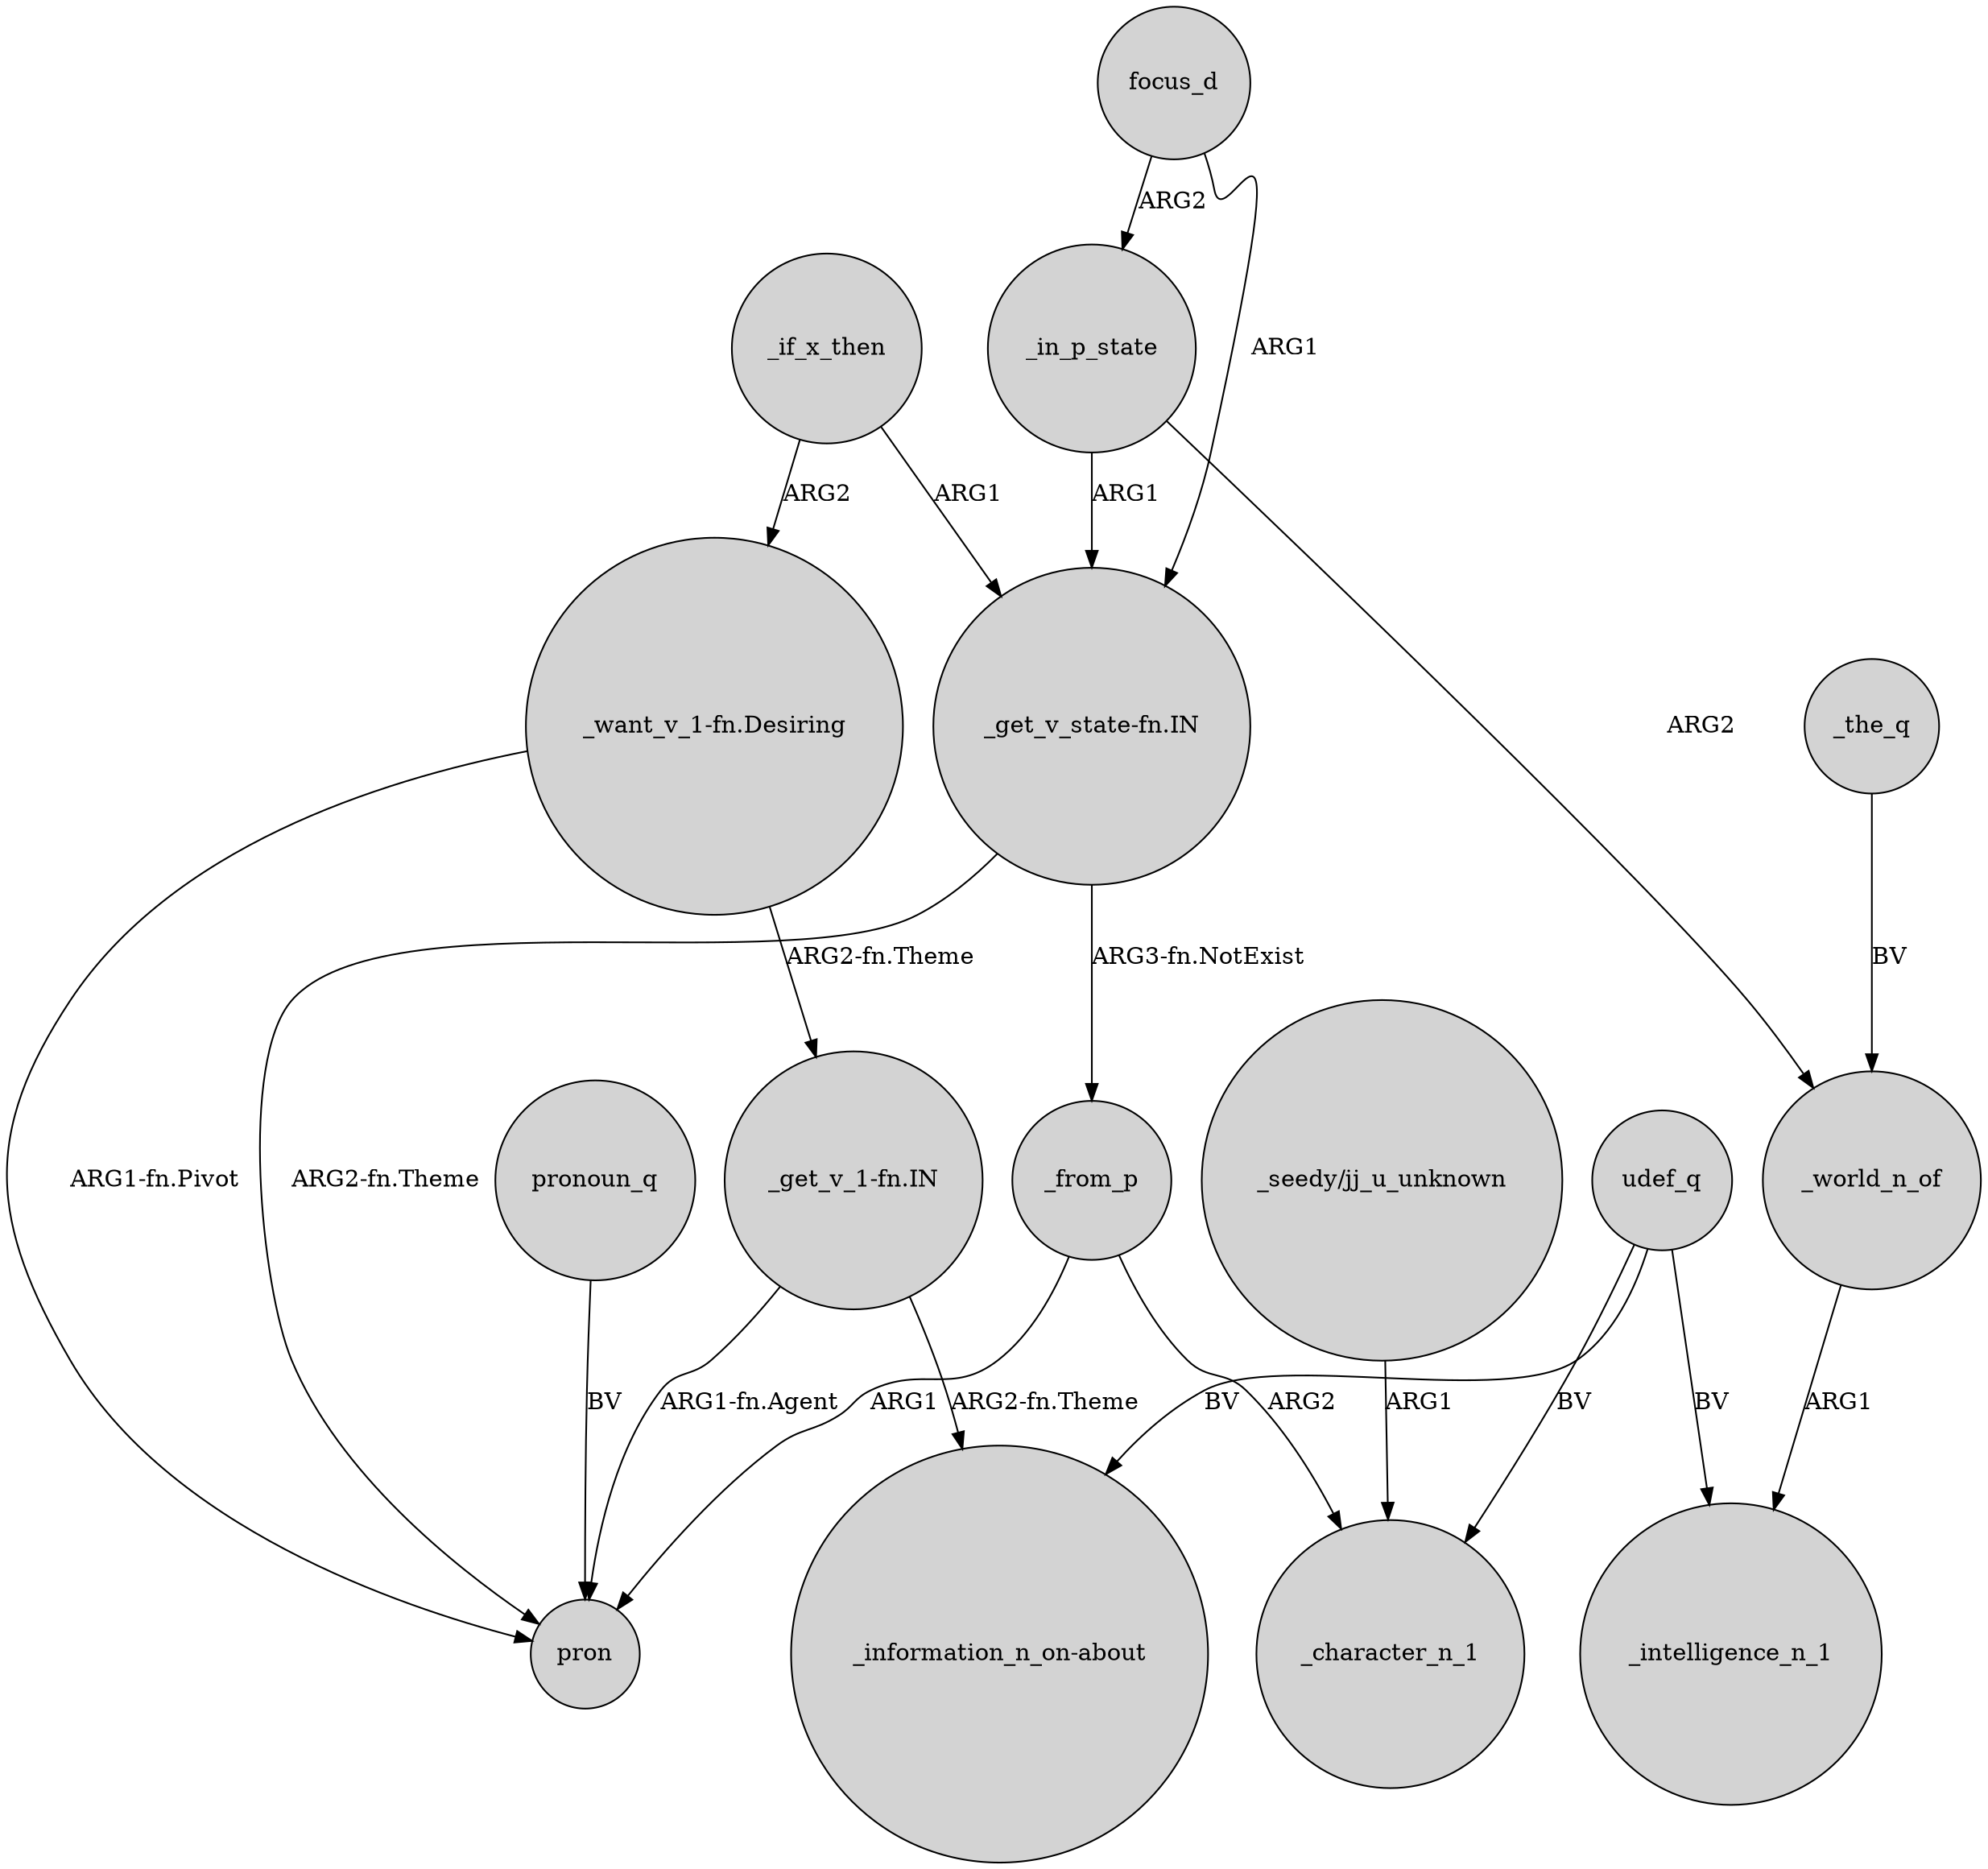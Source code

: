 digraph {
	node [shape=circle style=filled]
	_if_x_then -> "_want_v_1-fn.Desiring" [label=ARG2]
	_from_p -> _character_n_1 [label=ARG2]
	"_seedy/jj_u_unknown" -> _character_n_1 [label=ARG1]
	focus_d -> "_get_v_state-fn.IN" [label=ARG1]
	focus_d -> _in_p_state [label=ARG2]
	"_want_v_1-fn.Desiring" -> pron [label="ARG1-fn.Pivot"]
	_world_n_of -> _intelligence_n_1 [label=ARG1]
	udef_q -> _character_n_1 [label=BV]
	udef_q -> "_information_n_on-about" [label=BV]
	pronoun_q -> pron [label=BV]
	"_get_v_state-fn.IN" -> _from_p [label="ARG3-fn.NotExist"]
	"_get_v_1-fn.IN" -> pron [label="ARG1-fn.Agent"]
	udef_q -> _intelligence_n_1 [label=BV]
	_if_x_then -> "_get_v_state-fn.IN" [label=ARG1]
	"_get_v_state-fn.IN" -> pron [label="ARG2-fn.Theme"]
	_from_p -> pron [label=ARG1]
	_in_p_state -> "_get_v_state-fn.IN" [label=ARG1]
	"_get_v_1-fn.IN" -> "_information_n_on-about" [label="ARG2-fn.Theme"]
	"_want_v_1-fn.Desiring" -> "_get_v_1-fn.IN" [label="ARG2-fn.Theme"]
	_in_p_state -> _world_n_of [label=ARG2]
	_the_q -> _world_n_of [label=BV]
}
